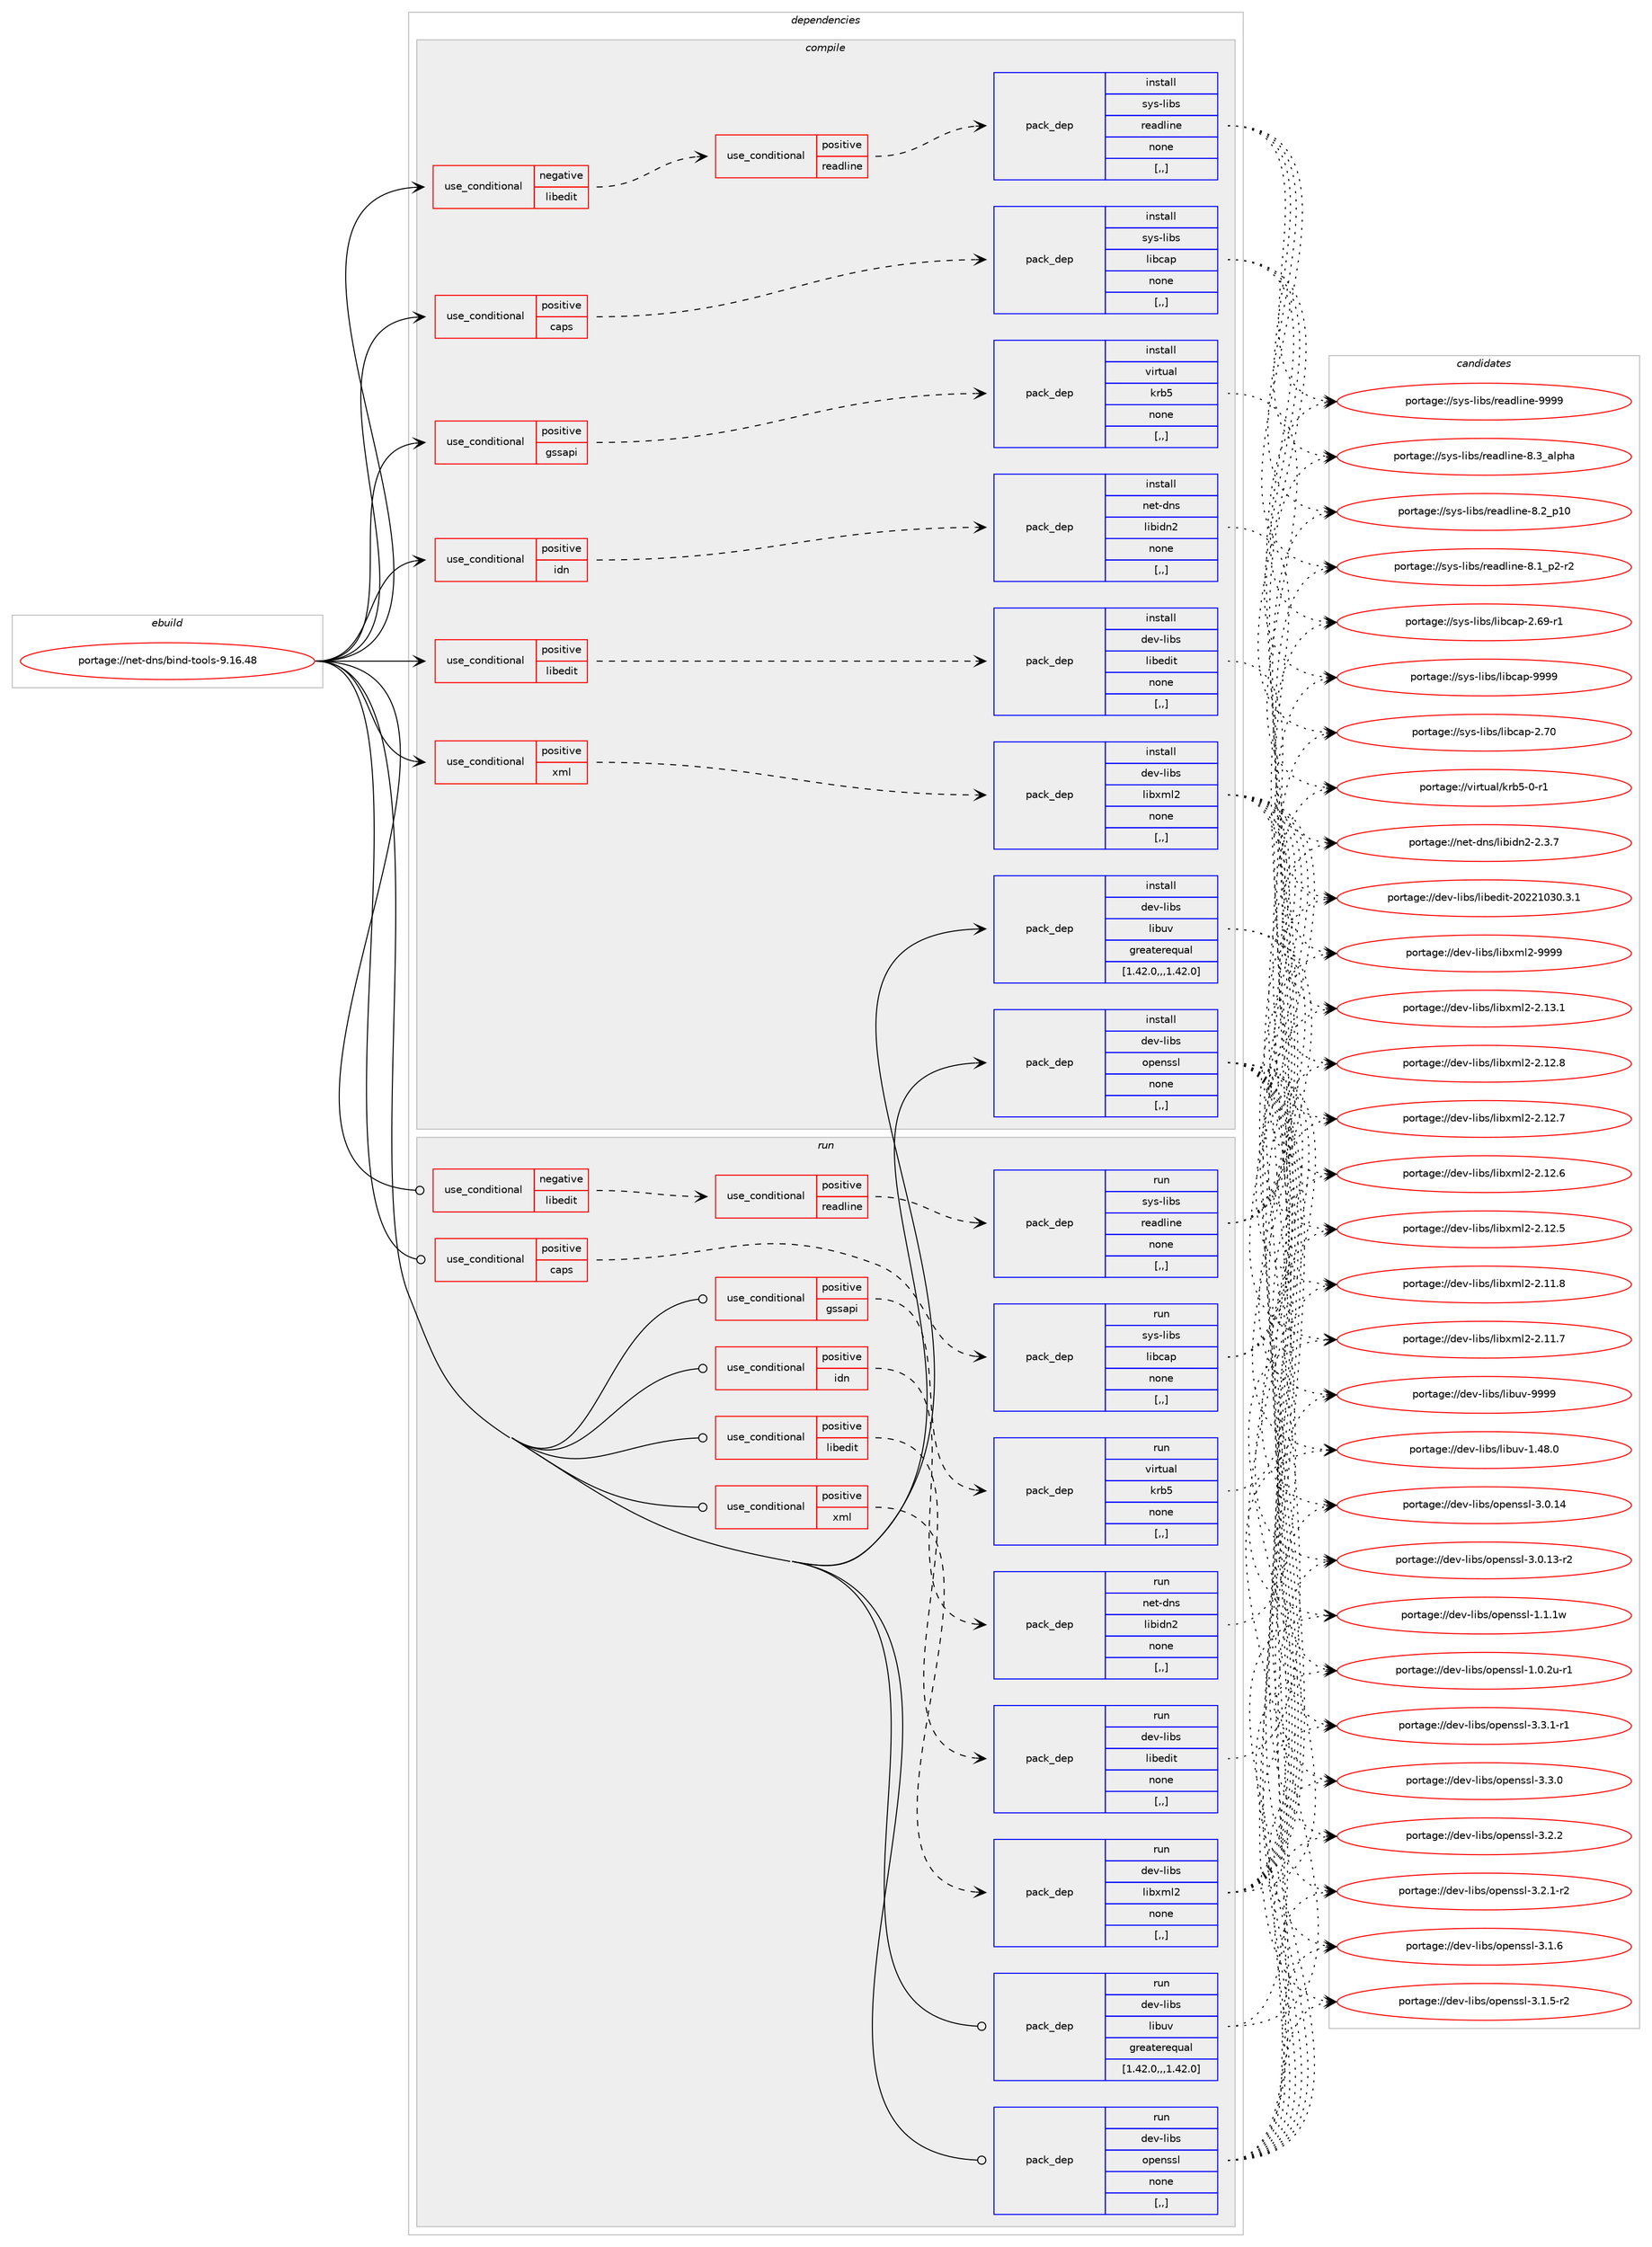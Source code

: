 digraph prolog {

# *************
# Graph options
# *************

newrank=true;
concentrate=true;
compound=true;
graph [rankdir=LR,fontname=Helvetica,fontsize=10,ranksep=1.5];#, ranksep=2.5, nodesep=0.2];
edge  [arrowhead=vee];
node  [fontname=Helvetica,fontsize=10];

# **********
# The ebuild
# **********

subgraph cluster_leftcol {
color=gray;
label=<<i>ebuild</i>>;
id [label="portage://net-dns/bind-tools-9.16.48", color=red, width=4, href="../net-dns/bind-tools-9.16.48.svg"];
}

# ****************
# The dependencies
# ****************

subgraph cluster_midcol {
color=gray;
label=<<i>dependencies</i>>;
subgraph cluster_compile {
fillcolor="#eeeeee";
style=filled;
label=<<i>compile</i>>;
subgraph cond89257 {
dependency344764 [label=<<TABLE BORDER="0" CELLBORDER="1" CELLSPACING="0" CELLPADDING="4"><TR><TD ROWSPAN="3" CELLPADDING="10">use_conditional</TD></TR><TR><TD>negative</TD></TR><TR><TD>libedit</TD></TR></TABLE>>, shape=none, color=red];
subgraph cond89258 {
dependency344765 [label=<<TABLE BORDER="0" CELLBORDER="1" CELLSPACING="0" CELLPADDING="4"><TR><TD ROWSPAN="3" CELLPADDING="10">use_conditional</TD></TR><TR><TD>positive</TD></TR><TR><TD>readline</TD></TR></TABLE>>, shape=none, color=red];
subgraph pack252916 {
dependency344766 [label=<<TABLE BORDER="0" CELLBORDER="1" CELLSPACING="0" CELLPADDING="4" WIDTH="220"><TR><TD ROWSPAN="6" CELLPADDING="30">pack_dep</TD></TR><TR><TD WIDTH="110">install</TD></TR><TR><TD>sys-libs</TD></TR><TR><TD>readline</TD></TR><TR><TD>none</TD></TR><TR><TD>[,,]</TD></TR></TABLE>>, shape=none, color=blue];
}
dependency344765:e -> dependency344766:w [weight=20,style="dashed",arrowhead="vee"];
}
dependency344764:e -> dependency344765:w [weight=20,style="dashed",arrowhead="vee"];
}
id:e -> dependency344764:w [weight=20,style="solid",arrowhead="vee"];
subgraph cond89259 {
dependency344767 [label=<<TABLE BORDER="0" CELLBORDER="1" CELLSPACING="0" CELLPADDING="4"><TR><TD ROWSPAN="3" CELLPADDING="10">use_conditional</TD></TR><TR><TD>positive</TD></TR><TR><TD>caps</TD></TR></TABLE>>, shape=none, color=red];
subgraph pack252917 {
dependency344768 [label=<<TABLE BORDER="0" CELLBORDER="1" CELLSPACING="0" CELLPADDING="4" WIDTH="220"><TR><TD ROWSPAN="6" CELLPADDING="30">pack_dep</TD></TR><TR><TD WIDTH="110">install</TD></TR><TR><TD>sys-libs</TD></TR><TR><TD>libcap</TD></TR><TR><TD>none</TD></TR><TR><TD>[,,]</TD></TR></TABLE>>, shape=none, color=blue];
}
dependency344767:e -> dependency344768:w [weight=20,style="dashed",arrowhead="vee"];
}
id:e -> dependency344767:w [weight=20,style="solid",arrowhead="vee"];
subgraph cond89260 {
dependency344769 [label=<<TABLE BORDER="0" CELLBORDER="1" CELLSPACING="0" CELLPADDING="4"><TR><TD ROWSPAN="3" CELLPADDING="10">use_conditional</TD></TR><TR><TD>positive</TD></TR><TR><TD>gssapi</TD></TR></TABLE>>, shape=none, color=red];
subgraph pack252918 {
dependency344770 [label=<<TABLE BORDER="0" CELLBORDER="1" CELLSPACING="0" CELLPADDING="4" WIDTH="220"><TR><TD ROWSPAN="6" CELLPADDING="30">pack_dep</TD></TR><TR><TD WIDTH="110">install</TD></TR><TR><TD>virtual</TD></TR><TR><TD>krb5</TD></TR><TR><TD>none</TD></TR><TR><TD>[,,]</TD></TR></TABLE>>, shape=none, color=blue];
}
dependency344769:e -> dependency344770:w [weight=20,style="dashed",arrowhead="vee"];
}
id:e -> dependency344769:w [weight=20,style="solid",arrowhead="vee"];
subgraph cond89261 {
dependency344771 [label=<<TABLE BORDER="0" CELLBORDER="1" CELLSPACING="0" CELLPADDING="4"><TR><TD ROWSPAN="3" CELLPADDING="10">use_conditional</TD></TR><TR><TD>positive</TD></TR><TR><TD>idn</TD></TR></TABLE>>, shape=none, color=red];
subgraph pack252919 {
dependency344772 [label=<<TABLE BORDER="0" CELLBORDER="1" CELLSPACING="0" CELLPADDING="4" WIDTH="220"><TR><TD ROWSPAN="6" CELLPADDING="30">pack_dep</TD></TR><TR><TD WIDTH="110">install</TD></TR><TR><TD>net-dns</TD></TR><TR><TD>libidn2</TD></TR><TR><TD>none</TD></TR><TR><TD>[,,]</TD></TR></TABLE>>, shape=none, color=blue];
}
dependency344771:e -> dependency344772:w [weight=20,style="dashed",arrowhead="vee"];
}
id:e -> dependency344771:w [weight=20,style="solid",arrowhead="vee"];
subgraph cond89262 {
dependency344773 [label=<<TABLE BORDER="0" CELLBORDER="1" CELLSPACING="0" CELLPADDING="4"><TR><TD ROWSPAN="3" CELLPADDING="10">use_conditional</TD></TR><TR><TD>positive</TD></TR><TR><TD>libedit</TD></TR></TABLE>>, shape=none, color=red];
subgraph pack252920 {
dependency344774 [label=<<TABLE BORDER="0" CELLBORDER="1" CELLSPACING="0" CELLPADDING="4" WIDTH="220"><TR><TD ROWSPAN="6" CELLPADDING="30">pack_dep</TD></TR><TR><TD WIDTH="110">install</TD></TR><TR><TD>dev-libs</TD></TR><TR><TD>libedit</TD></TR><TR><TD>none</TD></TR><TR><TD>[,,]</TD></TR></TABLE>>, shape=none, color=blue];
}
dependency344773:e -> dependency344774:w [weight=20,style="dashed",arrowhead="vee"];
}
id:e -> dependency344773:w [weight=20,style="solid",arrowhead="vee"];
subgraph cond89263 {
dependency344775 [label=<<TABLE BORDER="0" CELLBORDER="1" CELLSPACING="0" CELLPADDING="4"><TR><TD ROWSPAN="3" CELLPADDING="10">use_conditional</TD></TR><TR><TD>positive</TD></TR><TR><TD>xml</TD></TR></TABLE>>, shape=none, color=red];
subgraph pack252921 {
dependency344776 [label=<<TABLE BORDER="0" CELLBORDER="1" CELLSPACING="0" CELLPADDING="4" WIDTH="220"><TR><TD ROWSPAN="6" CELLPADDING="30">pack_dep</TD></TR><TR><TD WIDTH="110">install</TD></TR><TR><TD>dev-libs</TD></TR><TR><TD>libxml2</TD></TR><TR><TD>none</TD></TR><TR><TD>[,,]</TD></TR></TABLE>>, shape=none, color=blue];
}
dependency344775:e -> dependency344776:w [weight=20,style="dashed",arrowhead="vee"];
}
id:e -> dependency344775:w [weight=20,style="solid",arrowhead="vee"];
subgraph pack252922 {
dependency344777 [label=<<TABLE BORDER="0" CELLBORDER="1" CELLSPACING="0" CELLPADDING="4" WIDTH="220"><TR><TD ROWSPAN="6" CELLPADDING="30">pack_dep</TD></TR><TR><TD WIDTH="110">install</TD></TR><TR><TD>dev-libs</TD></TR><TR><TD>libuv</TD></TR><TR><TD>greaterequal</TD></TR><TR><TD>[1.42.0,,,1.42.0]</TD></TR></TABLE>>, shape=none, color=blue];
}
id:e -> dependency344777:w [weight=20,style="solid",arrowhead="vee"];
subgraph pack252923 {
dependency344778 [label=<<TABLE BORDER="0" CELLBORDER="1" CELLSPACING="0" CELLPADDING="4" WIDTH="220"><TR><TD ROWSPAN="6" CELLPADDING="30">pack_dep</TD></TR><TR><TD WIDTH="110">install</TD></TR><TR><TD>dev-libs</TD></TR><TR><TD>openssl</TD></TR><TR><TD>none</TD></TR><TR><TD>[,,]</TD></TR></TABLE>>, shape=none, color=blue];
}
id:e -> dependency344778:w [weight=20,style="solid",arrowhead="vee"];
}
subgraph cluster_compileandrun {
fillcolor="#eeeeee";
style=filled;
label=<<i>compile and run</i>>;
}
subgraph cluster_run {
fillcolor="#eeeeee";
style=filled;
label=<<i>run</i>>;
subgraph cond89264 {
dependency344779 [label=<<TABLE BORDER="0" CELLBORDER="1" CELLSPACING="0" CELLPADDING="4"><TR><TD ROWSPAN="3" CELLPADDING="10">use_conditional</TD></TR><TR><TD>negative</TD></TR><TR><TD>libedit</TD></TR></TABLE>>, shape=none, color=red];
subgraph cond89265 {
dependency344780 [label=<<TABLE BORDER="0" CELLBORDER="1" CELLSPACING="0" CELLPADDING="4"><TR><TD ROWSPAN="3" CELLPADDING="10">use_conditional</TD></TR><TR><TD>positive</TD></TR><TR><TD>readline</TD></TR></TABLE>>, shape=none, color=red];
subgraph pack252924 {
dependency344781 [label=<<TABLE BORDER="0" CELLBORDER="1" CELLSPACING="0" CELLPADDING="4" WIDTH="220"><TR><TD ROWSPAN="6" CELLPADDING="30">pack_dep</TD></TR><TR><TD WIDTH="110">run</TD></TR><TR><TD>sys-libs</TD></TR><TR><TD>readline</TD></TR><TR><TD>none</TD></TR><TR><TD>[,,]</TD></TR></TABLE>>, shape=none, color=blue];
}
dependency344780:e -> dependency344781:w [weight=20,style="dashed",arrowhead="vee"];
}
dependency344779:e -> dependency344780:w [weight=20,style="dashed",arrowhead="vee"];
}
id:e -> dependency344779:w [weight=20,style="solid",arrowhead="odot"];
subgraph cond89266 {
dependency344782 [label=<<TABLE BORDER="0" CELLBORDER="1" CELLSPACING="0" CELLPADDING="4"><TR><TD ROWSPAN="3" CELLPADDING="10">use_conditional</TD></TR><TR><TD>positive</TD></TR><TR><TD>caps</TD></TR></TABLE>>, shape=none, color=red];
subgraph pack252925 {
dependency344783 [label=<<TABLE BORDER="0" CELLBORDER="1" CELLSPACING="0" CELLPADDING="4" WIDTH="220"><TR><TD ROWSPAN="6" CELLPADDING="30">pack_dep</TD></TR><TR><TD WIDTH="110">run</TD></TR><TR><TD>sys-libs</TD></TR><TR><TD>libcap</TD></TR><TR><TD>none</TD></TR><TR><TD>[,,]</TD></TR></TABLE>>, shape=none, color=blue];
}
dependency344782:e -> dependency344783:w [weight=20,style="dashed",arrowhead="vee"];
}
id:e -> dependency344782:w [weight=20,style="solid",arrowhead="odot"];
subgraph cond89267 {
dependency344784 [label=<<TABLE BORDER="0" CELLBORDER="1" CELLSPACING="0" CELLPADDING="4"><TR><TD ROWSPAN="3" CELLPADDING="10">use_conditional</TD></TR><TR><TD>positive</TD></TR><TR><TD>gssapi</TD></TR></TABLE>>, shape=none, color=red];
subgraph pack252926 {
dependency344785 [label=<<TABLE BORDER="0" CELLBORDER="1" CELLSPACING="0" CELLPADDING="4" WIDTH="220"><TR><TD ROWSPAN="6" CELLPADDING="30">pack_dep</TD></TR><TR><TD WIDTH="110">run</TD></TR><TR><TD>virtual</TD></TR><TR><TD>krb5</TD></TR><TR><TD>none</TD></TR><TR><TD>[,,]</TD></TR></TABLE>>, shape=none, color=blue];
}
dependency344784:e -> dependency344785:w [weight=20,style="dashed",arrowhead="vee"];
}
id:e -> dependency344784:w [weight=20,style="solid",arrowhead="odot"];
subgraph cond89268 {
dependency344786 [label=<<TABLE BORDER="0" CELLBORDER="1" CELLSPACING="0" CELLPADDING="4"><TR><TD ROWSPAN="3" CELLPADDING="10">use_conditional</TD></TR><TR><TD>positive</TD></TR><TR><TD>idn</TD></TR></TABLE>>, shape=none, color=red];
subgraph pack252927 {
dependency344787 [label=<<TABLE BORDER="0" CELLBORDER="1" CELLSPACING="0" CELLPADDING="4" WIDTH="220"><TR><TD ROWSPAN="6" CELLPADDING="30">pack_dep</TD></TR><TR><TD WIDTH="110">run</TD></TR><TR><TD>net-dns</TD></TR><TR><TD>libidn2</TD></TR><TR><TD>none</TD></TR><TR><TD>[,,]</TD></TR></TABLE>>, shape=none, color=blue];
}
dependency344786:e -> dependency344787:w [weight=20,style="dashed",arrowhead="vee"];
}
id:e -> dependency344786:w [weight=20,style="solid",arrowhead="odot"];
subgraph cond89269 {
dependency344788 [label=<<TABLE BORDER="0" CELLBORDER="1" CELLSPACING="0" CELLPADDING="4"><TR><TD ROWSPAN="3" CELLPADDING="10">use_conditional</TD></TR><TR><TD>positive</TD></TR><TR><TD>libedit</TD></TR></TABLE>>, shape=none, color=red];
subgraph pack252928 {
dependency344789 [label=<<TABLE BORDER="0" CELLBORDER="1" CELLSPACING="0" CELLPADDING="4" WIDTH="220"><TR><TD ROWSPAN="6" CELLPADDING="30">pack_dep</TD></TR><TR><TD WIDTH="110">run</TD></TR><TR><TD>dev-libs</TD></TR><TR><TD>libedit</TD></TR><TR><TD>none</TD></TR><TR><TD>[,,]</TD></TR></TABLE>>, shape=none, color=blue];
}
dependency344788:e -> dependency344789:w [weight=20,style="dashed",arrowhead="vee"];
}
id:e -> dependency344788:w [weight=20,style="solid",arrowhead="odot"];
subgraph cond89270 {
dependency344790 [label=<<TABLE BORDER="0" CELLBORDER="1" CELLSPACING="0" CELLPADDING="4"><TR><TD ROWSPAN="3" CELLPADDING="10">use_conditional</TD></TR><TR><TD>positive</TD></TR><TR><TD>xml</TD></TR></TABLE>>, shape=none, color=red];
subgraph pack252929 {
dependency344791 [label=<<TABLE BORDER="0" CELLBORDER="1" CELLSPACING="0" CELLPADDING="4" WIDTH="220"><TR><TD ROWSPAN="6" CELLPADDING="30">pack_dep</TD></TR><TR><TD WIDTH="110">run</TD></TR><TR><TD>dev-libs</TD></TR><TR><TD>libxml2</TD></TR><TR><TD>none</TD></TR><TR><TD>[,,]</TD></TR></TABLE>>, shape=none, color=blue];
}
dependency344790:e -> dependency344791:w [weight=20,style="dashed",arrowhead="vee"];
}
id:e -> dependency344790:w [weight=20,style="solid",arrowhead="odot"];
subgraph pack252930 {
dependency344792 [label=<<TABLE BORDER="0" CELLBORDER="1" CELLSPACING="0" CELLPADDING="4" WIDTH="220"><TR><TD ROWSPAN="6" CELLPADDING="30">pack_dep</TD></TR><TR><TD WIDTH="110">run</TD></TR><TR><TD>dev-libs</TD></TR><TR><TD>libuv</TD></TR><TR><TD>greaterequal</TD></TR><TR><TD>[1.42.0,,,1.42.0]</TD></TR></TABLE>>, shape=none, color=blue];
}
id:e -> dependency344792:w [weight=20,style="solid",arrowhead="odot"];
subgraph pack252931 {
dependency344793 [label=<<TABLE BORDER="0" CELLBORDER="1" CELLSPACING="0" CELLPADDING="4" WIDTH="220"><TR><TD ROWSPAN="6" CELLPADDING="30">pack_dep</TD></TR><TR><TD WIDTH="110">run</TD></TR><TR><TD>dev-libs</TD></TR><TR><TD>openssl</TD></TR><TR><TD>none</TD></TR><TR><TD>[,,]</TD></TR></TABLE>>, shape=none, color=blue];
}
id:e -> dependency344793:w [weight=20,style="solid",arrowhead="odot"];
}
}

# **************
# The candidates
# **************

subgraph cluster_choices {
rank=same;
color=gray;
label=<<i>candidates</i>>;

subgraph choice252916 {
color=black;
nodesep=1;
choice115121115451081059811547114101971001081051101014557575757 [label="portage://sys-libs/readline-9999", color=red, width=4,href="../sys-libs/readline-9999.svg"];
choice1151211154510810598115471141019710010810511010145564651959710811210497 [label="portage://sys-libs/readline-8.3_alpha", color=red, width=4,href="../sys-libs/readline-8.3_alpha.svg"];
choice1151211154510810598115471141019710010810511010145564650951124948 [label="portage://sys-libs/readline-8.2_p10", color=red, width=4,href="../sys-libs/readline-8.2_p10.svg"];
choice115121115451081059811547114101971001081051101014556464995112504511450 [label="portage://sys-libs/readline-8.1_p2-r2", color=red, width=4,href="../sys-libs/readline-8.1_p2-r2.svg"];
dependency344766:e -> choice115121115451081059811547114101971001081051101014557575757:w [style=dotted,weight="100"];
dependency344766:e -> choice1151211154510810598115471141019710010810511010145564651959710811210497:w [style=dotted,weight="100"];
dependency344766:e -> choice1151211154510810598115471141019710010810511010145564650951124948:w [style=dotted,weight="100"];
dependency344766:e -> choice115121115451081059811547114101971001081051101014556464995112504511450:w [style=dotted,weight="100"];
}
subgraph choice252917 {
color=black;
nodesep=1;
choice1151211154510810598115471081059899971124557575757 [label="portage://sys-libs/libcap-9999", color=red, width=4,href="../sys-libs/libcap-9999.svg"];
choice1151211154510810598115471081059899971124550465548 [label="portage://sys-libs/libcap-2.70", color=red, width=4,href="../sys-libs/libcap-2.70.svg"];
choice11512111545108105981154710810598999711245504654574511449 [label="portage://sys-libs/libcap-2.69-r1", color=red, width=4,href="../sys-libs/libcap-2.69-r1.svg"];
dependency344768:e -> choice1151211154510810598115471081059899971124557575757:w [style=dotted,weight="100"];
dependency344768:e -> choice1151211154510810598115471081059899971124550465548:w [style=dotted,weight="100"];
dependency344768:e -> choice11512111545108105981154710810598999711245504654574511449:w [style=dotted,weight="100"];
}
subgraph choice252918 {
color=black;
nodesep=1;
choice1181051141161179710847107114985345484511449 [label="portage://virtual/krb5-0-r1", color=red, width=4,href="../virtual/krb5-0-r1.svg"];
dependency344770:e -> choice1181051141161179710847107114985345484511449:w [style=dotted,weight="100"];
}
subgraph choice252919 {
color=black;
nodesep=1;
choice11010111645100110115471081059810510011050455046514655 [label="portage://net-dns/libidn2-2.3.7", color=red, width=4,href="../net-dns/libidn2-2.3.7.svg"];
dependency344772:e -> choice11010111645100110115471081059810510011050455046514655:w [style=dotted,weight="100"];
}
subgraph choice252920 {
color=black;
nodesep=1;
choice1001011184510810598115471081059810110010511645504850504948514846514649 [label="portage://dev-libs/libedit-20221030.3.1", color=red, width=4,href="../dev-libs/libedit-20221030.3.1.svg"];
dependency344774:e -> choice1001011184510810598115471081059810110010511645504850504948514846514649:w [style=dotted,weight="100"];
}
subgraph choice252921 {
color=black;
nodesep=1;
choice10010111845108105981154710810598120109108504557575757 [label="portage://dev-libs/libxml2-9999", color=red, width=4,href="../dev-libs/libxml2-9999.svg"];
choice100101118451081059811547108105981201091085045504649514649 [label="portage://dev-libs/libxml2-2.13.1", color=red, width=4,href="../dev-libs/libxml2-2.13.1.svg"];
choice100101118451081059811547108105981201091085045504649504656 [label="portage://dev-libs/libxml2-2.12.8", color=red, width=4,href="../dev-libs/libxml2-2.12.8.svg"];
choice100101118451081059811547108105981201091085045504649504655 [label="portage://dev-libs/libxml2-2.12.7", color=red, width=4,href="../dev-libs/libxml2-2.12.7.svg"];
choice100101118451081059811547108105981201091085045504649504654 [label="portage://dev-libs/libxml2-2.12.6", color=red, width=4,href="../dev-libs/libxml2-2.12.6.svg"];
choice100101118451081059811547108105981201091085045504649504653 [label="portage://dev-libs/libxml2-2.12.5", color=red, width=4,href="../dev-libs/libxml2-2.12.5.svg"];
choice100101118451081059811547108105981201091085045504649494656 [label="portage://dev-libs/libxml2-2.11.8", color=red, width=4,href="../dev-libs/libxml2-2.11.8.svg"];
choice100101118451081059811547108105981201091085045504649494655 [label="portage://dev-libs/libxml2-2.11.7", color=red, width=4,href="../dev-libs/libxml2-2.11.7.svg"];
dependency344776:e -> choice10010111845108105981154710810598120109108504557575757:w [style=dotted,weight="100"];
dependency344776:e -> choice100101118451081059811547108105981201091085045504649514649:w [style=dotted,weight="100"];
dependency344776:e -> choice100101118451081059811547108105981201091085045504649504656:w [style=dotted,weight="100"];
dependency344776:e -> choice100101118451081059811547108105981201091085045504649504655:w [style=dotted,weight="100"];
dependency344776:e -> choice100101118451081059811547108105981201091085045504649504654:w [style=dotted,weight="100"];
dependency344776:e -> choice100101118451081059811547108105981201091085045504649504653:w [style=dotted,weight="100"];
dependency344776:e -> choice100101118451081059811547108105981201091085045504649494656:w [style=dotted,weight="100"];
dependency344776:e -> choice100101118451081059811547108105981201091085045504649494655:w [style=dotted,weight="100"];
}
subgraph choice252922 {
color=black;
nodesep=1;
choice100101118451081059811547108105981171184557575757 [label="portage://dev-libs/libuv-9999", color=red, width=4,href="../dev-libs/libuv-9999.svg"];
choice1001011184510810598115471081059811711845494652564648 [label="portage://dev-libs/libuv-1.48.0", color=red, width=4,href="../dev-libs/libuv-1.48.0.svg"];
dependency344777:e -> choice100101118451081059811547108105981171184557575757:w [style=dotted,weight="100"];
dependency344777:e -> choice1001011184510810598115471081059811711845494652564648:w [style=dotted,weight="100"];
}
subgraph choice252923 {
color=black;
nodesep=1;
choice1001011184510810598115471111121011101151151084551465146494511449 [label="portage://dev-libs/openssl-3.3.1-r1", color=red, width=4,href="../dev-libs/openssl-3.3.1-r1.svg"];
choice100101118451081059811547111112101110115115108455146514648 [label="portage://dev-libs/openssl-3.3.0", color=red, width=4,href="../dev-libs/openssl-3.3.0.svg"];
choice100101118451081059811547111112101110115115108455146504650 [label="portage://dev-libs/openssl-3.2.2", color=red, width=4,href="../dev-libs/openssl-3.2.2.svg"];
choice1001011184510810598115471111121011101151151084551465046494511450 [label="portage://dev-libs/openssl-3.2.1-r2", color=red, width=4,href="../dev-libs/openssl-3.2.1-r2.svg"];
choice100101118451081059811547111112101110115115108455146494654 [label="portage://dev-libs/openssl-3.1.6", color=red, width=4,href="../dev-libs/openssl-3.1.6.svg"];
choice1001011184510810598115471111121011101151151084551464946534511450 [label="portage://dev-libs/openssl-3.1.5-r2", color=red, width=4,href="../dev-libs/openssl-3.1.5-r2.svg"];
choice10010111845108105981154711111210111011511510845514648464952 [label="portage://dev-libs/openssl-3.0.14", color=red, width=4,href="../dev-libs/openssl-3.0.14.svg"];
choice100101118451081059811547111112101110115115108455146484649514511450 [label="portage://dev-libs/openssl-3.0.13-r2", color=red, width=4,href="../dev-libs/openssl-3.0.13-r2.svg"];
choice100101118451081059811547111112101110115115108454946494649119 [label="portage://dev-libs/openssl-1.1.1w", color=red, width=4,href="../dev-libs/openssl-1.1.1w.svg"];
choice1001011184510810598115471111121011101151151084549464846501174511449 [label="portage://dev-libs/openssl-1.0.2u-r1", color=red, width=4,href="../dev-libs/openssl-1.0.2u-r1.svg"];
dependency344778:e -> choice1001011184510810598115471111121011101151151084551465146494511449:w [style=dotted,weight="100"];
dependency344778:e -> choice100101118451081059811547111112101110115115108455146514648:w [style=dotted,weight="100"];
dependency344778:e -> choice100101118451081059811547111112101110115115108455146504650:w [style=dotted,weight="100"];
dependency344778:e -> choice1001011184510810598115471111121011101151151084551465046494511450:w [style=dotted,weight="100"];
dependency344778:e -> choice100101118451081059811547111112101110115115108455146494654:w [style=dotted,weight="100"];
dependency344778:e -> choice1001011184510810598115471111121011101151151084551464946534511450:w [style=dotted,weight="100"];
dependency344778:e -> choice10010111845108105981154711111210111011511510845514648464952:w [style=dotted,weight="100"];
dependency344778:e -> choice100101118451081059811547111112101110115115108455146484649514511450:w [style=dotted,weight="100"];
dependency344778:e -> choice100101118451081059811547111112101110115115108454946494649119:w [style=dotted,weight="100"];
dependency344778:e -> choice1001011184510810598115471111121011101151151084549464846501174511449:w [style=dotted,weight="100"];
}
subgraph choice252924 {
color=black;
nodesep=1;
choice115121115451081059811547114101971001081051101014557575757 [label="portage://sys-libs/readline-9999", color=red, width=4,href="../sys-libs/readline-9999.svg"];
choice1151211154510810598115471141019710010810511010145564651959710811210497 [label="portage://sys-libs/readline-8.3_alpha", color=red, width=4,href="../sys-libs/readline-8.3_alpha.svg"];
choice1151211154510810598115471141019710010810511010145564650951124948 [label="portage://sys-libs/readline-8.2_p10", color=red, width=4,href="../sys-libs/readline-8.2_p10.svg"];
choice115121115451081059811547114101971001081051101014556464995112504511450 [label="portage://sys-libs/readline-8.1_p2-r2", color=red, width=4,href="../sys-libs/readline-8.1_p2-r2.svg"];
dependency344781:e -> choice115121115451081059811547114101971001081051101014557575757:w [style=dotted,weight="100"];
dependency344781:e -> choice1151211154510810598115471141019710010810511010145564651959710811210497:w [style=dotted,weight="100"];
dependency344781:e -> choice1151211154510810598115471141019710010810511010145564650951124948:w [style=dotted,weight="100"];
dependency344781:e -> choice115121115451081059811547114101971001081051101014556464995112504511450:w [style=dotted,weight="100"];
}
subgraph choice252925 {
color=black;
nodesep=1;
choice1151211154510810598115471081059899971124557575757 [label="portage://sys-libs/libcap-9999", color=red, width=4,href="../sys-libs/libcap-9999.svg"];
choice1151211154510810598115471081059899971124550465548 [label="portage://sys-libs/libcap-2.70", color=red, width=4,href="../sys-libs/libcap-2.70.svg"];
choice11512111545108105981154710810598999711245504654574511449 [label="portage://sys-libs/libcap-2.69-r1", color=red, width=4,href="../sys-libs/libcap-2.69-r1.svg"];
dependency344783:e -> choice1151211154510810598115471081059899971124557575757:w [style=dotted,weight="100"];
dependency344783:e -> choice1151211154510810598115471081059899971124550465548:w [style=dotted,weight="100"];
dependency344783:e -> choice11512111545108105981154710810598999711245504654574511449:w [style=dotted,weight="100"];
}
subgraph choice252926 {
color=black;
nodesep=1;
choice1181051141161179710847107114985345484511449 [label="portage://virtual/krb5-0-r1", color=red, width=4,href="../virtual/krb5-0-r1.svg"];
dependency344785:e -> choice1181051141161179710847107114985345484511449:w [style=dotted,weight="100"];
}
subgraph choice252927 {
color=black;
nodesep=1;
choice11010111645100110115471081059810510011050455046514655 [label="portage://net-dns/libidn2-2.3.7", color=red, width=4,href="../net-dns/libidn2-2.3.7.svg"];
dependency344787:e -> choice11010111645100110115471081059810510011050455046514655:w [style=dotted,weight="100"];
}
subgraph choice252928 {
color=black;
nodesep=1;
choice1001011184510810598115471081059810110010511645504850504948514846514649 [label="portage://dev-libs/libedit-20221030.3.1", color=red, width=4,href="../dev-libs/libedit-20221030.3.1.svg"];
dependency344789:e -> choice1001011184510810598115471081059810110010511645504850504948514846514649:w [style=dotted,weight="100"];
}
subgraph choice252929 {
color=black;
nodesep=1;
choice10010111845108105981154710810598120109108504557575757 [label="portage://dev-libs/libxml2-9999", color=red, width=4,href="../dev-libs/libxml2-9999.svg"];
choice100101118451081059811547108105981201091085045504649514649 [label="portage://dev-libs/libxml2-2.13.1", color=red, width=4,href="../dev-libs/libxml2-2.13.1.svg"];
choice100101118451081059811547108105981201091085045504649504656 [label="portage://dev-libs/libxml2-2.12.8", color=red, width=4,href="../dev-libs/libxml2-2.12.8.svg"];
choice100101118451081059811547108105981201091085045504649504655 [label="portage://dev-libs/libxml2-2.12.7", color=red, width=4,href="../dev-libs/libxml2-2.12.7.svg"];
choice100101118451081059811547108105981201091085045504649504654 [label="portage://dev-libs/libxml2-2.12.6", color=red, width=4,href="../dev-libs/libxml2-2.12.6.svg"];
choice100101118451081059811547108105981201091085045504649504653 [label="portage://dev-libs/libxml2-2.12.5", color=red, width=4,href="../dev-libs/libxml2-2.12.5.svg"];
choice100101118451081059811547108105981201091085045504649494656 [label="portage://dev-libs/libxml2-2.11.8", color=red, width=4,href="../dev-libs/libxml2-2.11.8.svg"];
choice100101118451081059811547108105981201091085045504649494655 [label="portage://dev-libs/libxml2-2.11.7", color=red, width=4,href="../dev-libs/libxml2-2.11.7.svg"];
dependency344791:e -> choice10010111845108105981154710810598120109108504557575757:w [style=dotted,weight="100"];
dependency344791:e -> choice100101118451081059811547108105981201091085045504649514649:w [style=dotted,weight="100"];
dependency344791:e -> choice100101118451081059811547108105981201091085045504649504656:w [style=dotted,weight="100"];
dependency344791:e -> choice100101118451081059811547108105981201091085045504649504655:w [style=dotted,weight="100"];
dependency344791:e -> choice100101118451081059811547108105981201091085045504649504654:w [style=dotted,weight="100"];
dependency344791:e -> choice100101118451081059811547108105981201091085045504649504653:w [style=dotted,weight="100"];
dependency344791:e -> choice100101118451081059811547108105981201091085045504649494656:w [style=dotted,weight="100"];
dependency344791:e -> choice100101118451081059811547108105981201091085045504649494655:w [style=dotted,weight="100"];
}
subgraph choice252930 {
color=black;
nodesep=1;
choice100101118451081059811547108105981171184557575757 [label="portage://dev-libs/libuv-9999", color=red, width=4,href="../dev-libs/libuv-9999.svg"];
choice1001011184510810598115471081059811711845494652564648 [label="portage://dev-libs/libuv-1.48.0", color=red, width=4,href="../dev-libs/libuv-1.48.0.svg"];
dependency344792:e -> choice100101118451081059811547108105981171184557575757:w [style=dotted,weight="100"];
dependency344792:e -> choice1001011184510810598115471081059811711845494652564648:w [style=dotted,weight="100"];
}
subgraph choice252931 {
color=black;
nodesep=1;
choice1001011184510810598115471111121011101151151084551465146494511449 [label="portage://dev-libs/openssl-3.3.1-r1", color=red, width=4,href="../dev-libs/openssl-3.3.1-r1.svg"];
choice100101118451081059811547111112101110115115108455146514648 [label="portage://dev-libs/openssl-3.3.0", color=red, width=4,href="../dev-libs/openssl-3.3.0.svg"];
choice100101118451081059811547111112101110115115108455146504650 [label="portage://dev-libs/openssl-3.2.2", color=red, width=4,href="../dev-libs/openssl-3.2.2.svg"];
choice1001011184510810598115471111121011101151151084551465046494511450 [label="portage://dev-libs/openssl-3.2.1-r2", color=red, width=4,href="../dev-libs/openssl-3.2.1-r2.svg"];
choice100101118451081059811547111112101110115115108455146494654 [label="portage://dev-libs/openssl-3.1.6", color=red, width=4,href="../dev-libs/openssl-3.1.6.svg"];
choice1001011184510810598115471111121011101151151084551464946534511450 [label="portage://dev-libs/openssl-3.1.5-r2", color=red, width=4,href="../dev-libs/openssl-3.1.5-r2.svg"];
choice10010111845108105981154711111210111011511510845514648464952 [label="portage://dev-libs/openssl-3.0.14", color=red, width=4,href="../dev-libs/openssl-3.0.14.svg"];
choice100101118451081059811547111112101110115115108455146484649514511450 [label="portage://dev-libs/openssl-3.0.13-r2", color=red, width=4,href="../dev-libs/openssl-3.0.13-r2.svg"];
choice100101118451081059811547111112101110115115108454946494649119 [label="portage://dev-libs/openssl-1.1.1w", color=red, width=4,href="../dev-libs/openssl-1.1.1w.svg"];
choice1001011184510810598115471111121011101151151084549464846501174511449 [label="portage://dev-libs/openssl-1.0.2u-r1", color=red, width=4,href="../dev-libs/openssl-1.0.2u-r1.svg"];
dependency344793:e -> choice1001011184510810598115471111121011101151151084551465146494511449:w [style=dotted,weight="100"];
dependency344793:e -> choice100101118451081059811547111112101110115115108455146514648:w [style=dotted,weight="100"];
dependency344793:e -> choice100101118451081059811547111112101110115115108455146504650:w [style=dotted,weight="100"];
dependency344793:e -> choice1001011184510810598115471111121011101151151084551465046494511450:w [style=dotted,weight="100"];
dependency344793:e -> choice100101118451081059811547111112101110115115108455146494654:w [style=dotted,weight="100"];
dependency344793:e -> choice1001011184510810598115471111121011101151151084551464946534511450:w [style=dotted,weight="100"];
dependency344793:e -> choice10010111845108105981154711111210111011511510845514648464952:w [style=dotted,weight="100"];
dependency344793:e -> choice100101118451081059811547111112101110115115108455146484649514511450:w [style=dotted,weight="100"];
dependency344793:e -> choice100101118451081059811547111112101110115115108454946494649119:w [style=dotted,weight="100"];
dependency344793:e -> choice1001011184510810598115471111121011101151151084549464846501174511449:w [style=dotted,weight="100"];
}
}

}
